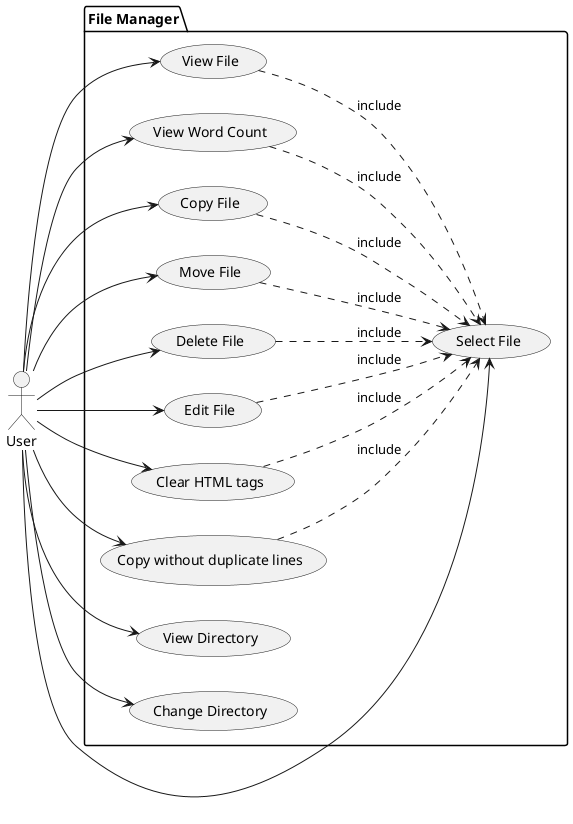 @startuml

left to right direction

actor User

package "File Manager" {
    usecase "View File" as u1
    usecase "View Word Count" as u2
    usecase "Copy File" as u3
    usecase "Move File" as u4
    usecase "Delete File" as u5
    usecase "Select File" as u6
    usecase "Edit File" as u7
    usecase "Clear HTML tags" as u8
    usecase "Copy without duplicate lines" as u9

    u9 ..> u6 : include
    u8 ..> u6 : include
    u7 ..> u6 : include
    u5 ..> u6 : include
    u4 ..> u6 : include
    u3 ..> u6 : include
    u2 ..> u6 : include
    u1 ..> u6 : include

    usecase "View Directory" as d1
    usecase "Change Directory" as d2
}

User-->u1
User-->u2
User-->u3
User-->u4
User-->u5
User-->u6
User-->u7
User-->u8
User-->u9
User-->d1
User-->d2

@enduml

